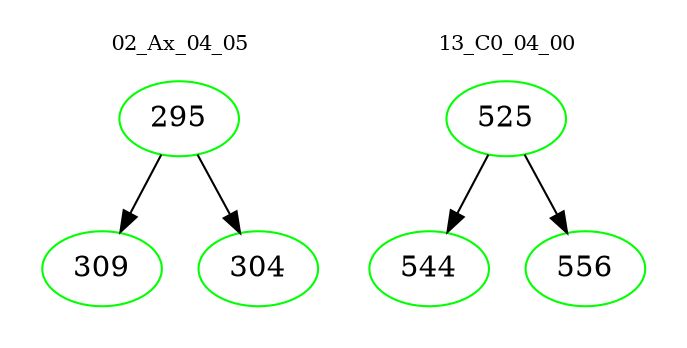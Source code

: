 digraph{
subgraph cluster_0 {
color = white
label = "02_Ax_04_05";
fontsize=10;
T0_295 [label="295", color="green"]
T0_295 -> T0_309 [color="black"]
T0_309 [label="309", color="green"]
T0_295 -> T0_304 [color="black"]
T0_304 [label="304", color="green"]
}
subgraph cluster_1 {
color = white
label = "13_C0_04_00";
fontsize=10;
T1_525 [label="525", color="green"]
T1_525 -> T1_544 [color="black"]
T1_544 [label="544", color="green"]
T1_525 -> T1_556 [color="black"]
T1_556 [label="556", color="green"]
}
}
